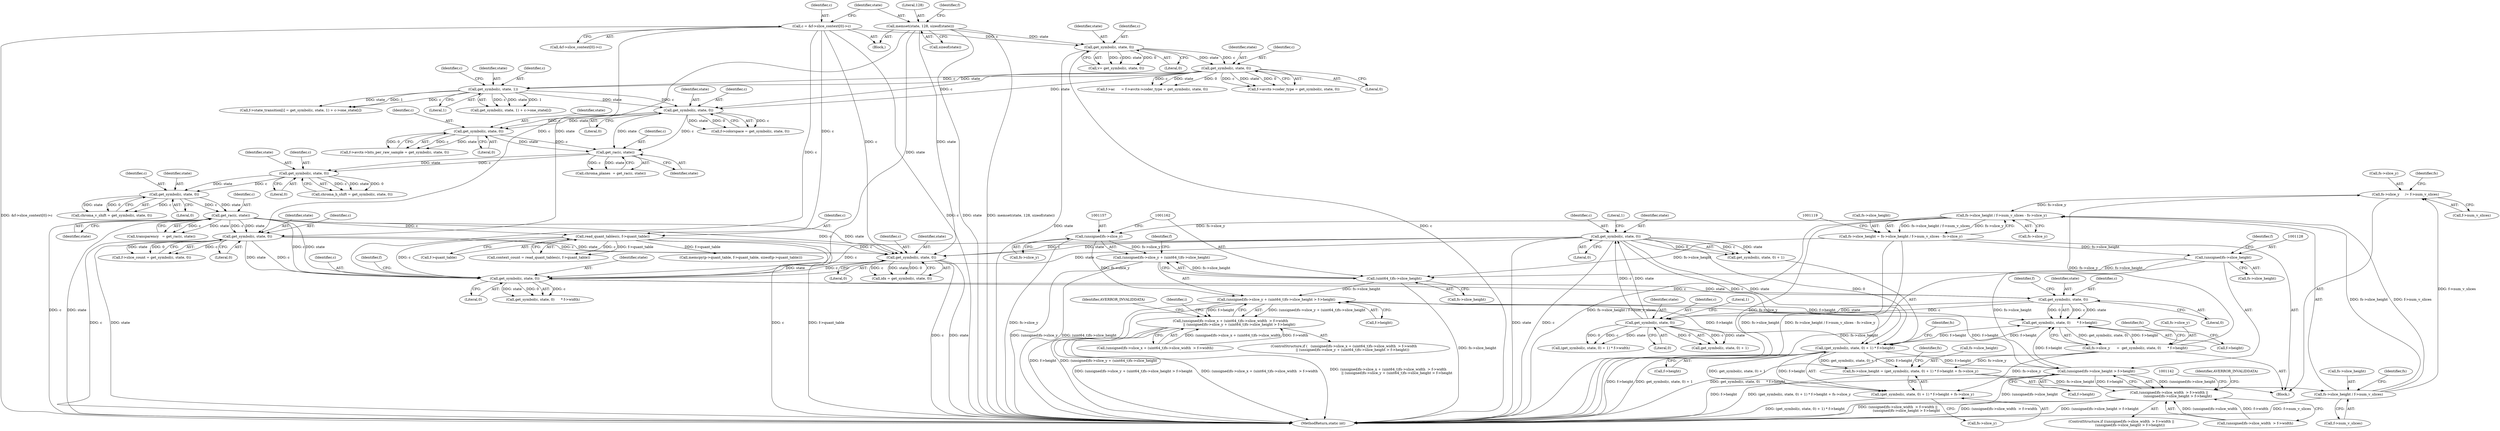digraph "1_FFmpeg_b05cd1ea7e45a836f7f6071a716c38bb30326e0f@pointer" {
"1001078" [label="(Call,fs->slice_y     /= f->num_v_slices)"];
"1001105" [label="(Call,fs->slice_height / f->num_v_slices)"];
"1001053" [label="(Call,fs->slice_height = (get_symbol(c, state, 0) + 1) * f->height + fs->slice_y)"];
"1001058" [label="(Call,(get_symbol(c, state, 0) + 1) * f->height)"];
"1001060" [label="(Call,get_symbol(c, state, 0))"];
"1001042" [label="(Call,get_symbol(c, state, 0))"];
"1001028" [label="(Call,get_symbol(c, state, 0))"];
"1001016" [label="(Call,get_symbol(c, state, 0))"];
"1000254" [label="(Call,get_rac(c, state))"];
"1000248" [label="(Call,get_symbol(c, state, 0))"];
"1000242" [label="(Call,get_symbol(c, state, 0))"];
"1000237" [label="(Call,get_rac(c, state))"];
"1000215" [label="(Call,get_symbol(c, state, 0))"];
"1000202" [label="(Call,get_symbol(c, state, 1))"];
"1000175" [label="(Call,get_symbol(c, state, 0))"];
"1000142" [label="(Call,get_symbol(c, state, 0))"];
"1000113" [label="(Call,c = &f->slice_context[0]->c)"];
"1000123" [label="(Call,memset(state, 128, sizeof(state)))"];
"1000231" [label="(Call,get_symbol(c, state, 0))"];
"1001201" [label="(Call,get_symbol(c, state, 0))"];
"1000838" [label="(Call,read_quant_tables(c, f->quant_table))"];
"1000868" [label="(Call,get_symbol(c, state, 0))"];
"1001027" [label="(Call,get_symbol(c, state, 0)      * f->height)"];
"1001154" [label="(Call,(unsigned)fs->slice_y + (uint64_t)fs->slice_height > f->height)"];
"1001156" [label="(Call,(unsigned)fs->slice_y)"];
"1001104" [label="(Call,fs->slice_height / f->num_v_slices - fs->slice_y)"];
"1001078" [label="(Call,fs->slice_y     /= f->num_v_slices)"];
"1001023" [label="(Call,fs->slice_y      =  get_symbol(c, state, 0)      * f->height)"];
"1001161" [label="(Call,(uint64_t)fs->slice_height)"];
"1001127" [label="(Call,(unsigned)fs->slice_height)"];
"1001100" [label="(Call,fs->slice_height = fs->slice_height / f->num_v_slices - fs->slice_y)"];
"1001126" [label="(Call,(unsigned)fs->slice_height > f->height)"];
"1001057" [label="(Call,(get_symbol(c, state, 0) + 1) * f->height + fs->slice_y)"];
"1001138" [label="(Call,(unsigned)fs->slice_x + (uint64_t)fs->slice_width  > f->width\n                || (unsigned)fs->slice_y + (uint64_t)fs->slice_height > f->height)"];
"1001116" [label="(Call,(unsigned)fs->slice_width  > f->width ||\n                (unsigned)fs->slice_height > f->height)"];
"1001155" [label="(Call,(unsigned)fs->slice_y + (uint64_t)fs->slice_height)"];
"1001105" [label="(Call,fs->slice_height / f->num_v_slices)"];
"1000204" [label="(Identifier,state)"];
"1001100" [label="(Call,fs->slice_height = fs->slice_height / f->num_v_slices - fs->slice_y)"];
"1000124" [label="(Identifier,state)"];
"1000177" [label="(Identifier,state)"];
"1000870" [label="(Identifier,state)"];
"1001109" [label="(Call,f->num_v_slices)"];
"1001058" [label="(Call,(get_symbol(c, state, 0) + 1) * f->height)"];
"1001017" [label="(Identifier,c)"];
"1001116" [label="(Call,(unsigned)fs->slice_width  > f->width ||\n                (unsigned)fs->slice_height > f->height)"];
"1001155" [label="(Call,(unsigned)fs->slice_y + (uint64_t)fs->slice_height)"];
"1001053" [label="(Call,fs->slice_height = (get_symbol(c, state, 0) + 1) * f->height + fs->slice_y)"];
"1000252" [label="(Call,transparency   = get_rac(c, state))"];
"1001031" [label="(Literal,0)"];
"1001101" [label="(Call,fs->slice_height)"];
"1001202" [label="(Identifier,c)"];
"1000203" [label="(Identifier,c)"];
"1001027" [label="(Call,get_symbol(c, state, 0)      * f->height)"];
"1001129" [label="(Call,fs->slice_height)"];
"1000250" [label="(Identifier,state)"];
"1001057" [label="(Call,(get_symbol(c, state, 0) + 1) * f->height + fs->slice_y)"];
"1001069" [label="(Identifier,fs)"];
"1001079" [label="(Call,fs->slice_y)"];
"1001082" [label="(Call,f->num_v_slices)"];
"1000201" [label="(Call,get_symbol(c, state, 1) + c->one_state[i])"];
"1000233" [label="(Identifier,state)"];
"1001104" [label="(Call,fs->slice_height / f->num_v_slices - fs->slice_y)"];
"1001112" [label="(Call,fs->slice_y)"];
"1000175" [label="(Call,get_symbol(c, state, 0))"];
"1001073" [label="(Identifier,fs)"];
"1001203" [label="(Identifier,state)"];
"1000225" [label="(Call,f->avctx->bits_per_raw_sample = get_symbol(c, state, 0))"];
"1000836" [label="(Call,context_count = read_quant_tables(c, f->quant_table))"];
"1000869" [label="(Identifier,c)"];
"1001029" [label="(Identifier,c)"];
"1000246" [label="(Call,chroma_v_shift = get_symbol(c, state, 0))"];
"1000131" [label="(Identifier,f)"];
"1001023" [label="(Call,fs->slice_y      =  get_symbol(c, state, 0)      * f->height)"];
"1001010" [label="(Block,)"];
"1000165" [label="(Call,f->ac      = f->avctx->coder_type = get_symbol(c, state, 0))"];
"1001019" [label="(Literal,0)"];
"1001015" [label="(Call,get_symbol(c, state, 0)      * f->width)"];
"1001201" [label="(Call,get_symbol(c, state, 0))"];
"1000123" [label="(Call,memset(state, 128, sizeof(state)))"];
"1001106" [label="(Call,fs->slice_height)"];
"1000115" [label="(Call,&f->slice_context[0]->c)"];
"1001021" [label="(Identifier,f)"];
"1001249" [label="(Call,memcpy(p->quant_table, f->quant_table, sizeof(p->quant_table)))"];
"1000140" [label="(Call,v= get_symbol(c, state, 0))"];
"1001060" [label="(Call,get_symbol(c, state, 0))"];
"1001062" [label="(Identifier,state)"];
"1000217" [label="(Identifier,state)"];
"1000144" [label="(Identifier,state)"];
"1001204" [label="(Literal,0)"];
"1000235" [label="(Call,chroma_planes  = get_rac(c, state))"];
"1000245" [label="(Literal,0)"];
"1000242" [label="(Call,get_symbol(c, state, 0))"];
"1001158" [label="(Call,fs->slice_y)"];
"1001033" [label="(Identifier,f)"];
"1001113" [label="(Identifier,fs)"];
"1001170" [label="(Identifier,AVERROR_INVALIDDATA)"];
"1000232" [label="(Identifier,c)"];
"1001137" [label="(ControlStructure,if (   (unsigned)fs->slice_x + (uint64_t)fs->slice_width  > f->width\n                || (unsigned)fs->slice_y + (uint64_t)fs->slice_height > f->height))"];
"1001054" [label="(Call,fs->slice_height)"];
"1001037" [label="(Identifier,fs)"];
"1000216" [label="(Identifier,c)"];
"1001138" [label="(Call,(unsigned)fs->slice_x + (uint64_t)fs->slice_width  > f->width\n                || (unsigned)fs->slice_y + (uint64_t)fs->slice_height > f->height)"];
"1000104" [label="(Block,)"];
"1000169" [label="(Call,f->avctx->coder_type = get_symbol(c, state, 0))"];
"1000143" [label="(Identifier,c)"];
"1001046" [label="(Literal,1)"];
"1001063" [label="(Literal,0)"];
"1001132" [label="(Call,f->height)"];
"1000254" [label="(Call,get_rac(c, state))"];
"1000114" [label="(Identifier,c)"];
"1001166" [label="(Call,f->height)"];
"1000864" [label="(Call,f->slice_count = get_symbol(c, state, 0))"];
"1000195" [label="(Call,f->state_transition[i] = get_symbol(c, state, 1) + c->one_state[i])"];
"1001061" [label="(Identifier,c)"];
"1000142" [label="(Call,get_symbol(c, state, 0))"];
"1001199" [label="(Call,idx = get_symbol(c, state, 0))"];
"1000211" [label="(Call,f->colorspace = get_symbol(c, state, 0))"];
"1000240" [label="(Call,chroma_h_shift = get_symbol(c, state, 0))"];
"1000234" [label="(Literal,0)"];
"1000126" [label="(Call,sizeof(state))"];
"1001295" [label="(MethodReturn,static int)"];
"1001154" [label="(Call,(unsigned)fs->slice_y + (uint64_t)fs->slice_height > f->height)"];
"1000248" [label="(Call,get_symbol(c, state, 0))"];
"1000244" [label="(Identifier,state)"];
"1000176" [label="(Identifier,c)"];
"1001167" [label="(Identifier,f)"];
"1001163" [label="(Call,fs->slice_height)"];
"1001024" [label="(Call,fs->slice_y)"];
"1001045" [label="(Literal,0)"];
"1000238" [label="(Identifier,c)"];
"1001139" [label="(Call,(unsigned)fs->slice_x + (uint64_t)fs->slice_width  > f->width)"];
"1001115" [label="(ControlStructure,if ((unsigned)fs->slice_width  > f->width ||\n                (unsigned)fs->slice_height > f->height))"];
"1001078" [label="(Call,fs->slice_y     /= f->num_v_slices)"];
"1001041" [label="(Call,get_symbol(c, state, 0) + 1)"];
"1000255" [label="(Identifier,c)"];
"1001156" [label="(Call,(unsigned)fs->slice_y)"];
"1001044" [label="(Identifier,state)"];
"1001087" [label="(Identifier,fs)"];
"1000239" [label="(Identifier,state)"];
"1001127" [label="(Call,(unsigned)fs->slice_height)"];
"1001064" [label="(Literal,1)"];
"1001042" [label="(Call,get_symbol(c, state, 0))"];
"1000218" [label="(Literal,0)"];
"1001117" [label="(Call,(unsigned)fs->slice_width  > f->width)"];
"1000840" [label="(Call,f->quant_table)"];
"1000125" [label="(Literal,128)"];
"1001126" [label="(Call,(unsigned)fs->slice_height > f->height)"];
"1001028" [label="(Call,get_symbol(c, state, 0))"];
"1001068" [label="(Call,fs->slice_y)"];
"1000251" [label="(Literal,0)"];
"1001043" [label="(Identifier,c)"];
"1000256" [label="(Identifier,state)"];
"1001040" [label="(Call,(get_symbol(c, state, 0) + 1) * f->width)"];
"1000868" [label="(Call,get_symbol(c, state, 0))"];
"1000145" [label="(Literal,0)"];
"1000839" [label="(Identifier,c)"];
"1000871" [label="(Literal,0)"];
"1001065" [label="(Call,f->height)"];
"1000178" [label="(Literal,0)"];
"1001059" [label="(Call,get_symbol(c, state, 0) + 1)"];
"1001018" [label="(Identifier,state)"];
"1000205" [label="(Literal,1)"];
"1000249" [label="(Identifier,c)"];
"1001173" [label="(Identifier,i)"];
"1001161" [label="(Call,(uint64_t)fs->slice_height)"];
"1000231" [label="(Call,get_symbol(c, state, 0))"];
"1000215" [label="(Call,get_symbol(c, state, 0))"];
"1000237" [label="(Call,get_rac(c, state))"];
"1000113" [label="(Call,c = &f->slice_context[0]->c)"];
"1000243" [label="(Identifier,c)"];
"1001136" [label="(Identifier,AVERROR_INVALIDDATA)"];
"1001030" [label="(Identifier,state)"];
"1000208" [label="(Identifier,c)"];
"1000838" [label="(Call,read_quant_tables(c, f->quant_table))"];
"1000202" [label="(Call,get_symbol(c, state, 1))"];
"1001032" [label="(Call,f->height)"];
"1001133" [label="(Identifier,f)"];
"1001016" [label="(Call,get_symbol(c, state, 0))"];
"1001078" -> "1001010"  [label="AST: "];
"1001078" -> "1001082"  [label="CFG: "];
"1001079" -> "1001078"  [label="AST: "];
"1001082" -> "1001078"  [label="AST: "];
"1001087" -> "1001078"  [label="CFG: "];
"1001105" -> "1001078"  [label="DDG: f->num_v_slices"];
"1001023" -> "1001078"  [label="DDG: fs->slice_y"];
"1001078" -> "1001104"  [label="DDG: fs->slice_y"];
"1001105" -> "1001104"  [label="AST: "];
"1001105" -> "1001109"  [label="CFG: "];
"1001106" -> "1001105"  [label="AST: "];
"1001109" -> "1001105"  [label="AST: "];
"1001113" -> "1001105"  [label="CFG: "];
"1001105" -> "1001295"  [label="DDG: f->num_v_slices"];
"1001105" -> "1001104"  [label="DDG: fs->slice_height"];
"1001105" -> "1001104"  [label="DDG: f->num_v_slices"];
"1001053" -> "1001105"  [label="DDG: fs->slice_height"];
"1001053" -> "1001010"  [label="AST: "];
"1001053" -> "1001057"  [label="CFG: "];
"1001054" -> "1001053"  [label="AST: "];
"1001057" -> "1001053"  [label="AST: "];
"1001073" -> "1001053"  [label="CFG: "];
"1001053" -> "1001295"  [label="DDG: (get_symbol(c, state, 0) + 1) * f->height + fs->slice_y"];
"1001058" -> "1001053"  [label="DDG: get_symbol(c, state, 0) + 1"];
"1001058" -> "1001053"  [label="DDG: f->height"];
"1001023" -> "1001053"  [label="DDG: fs->slice_y"];
"1001058" -> "1001057"  [label="AST: "];
"1001058" -> "1001065"  [label="CFG: "];
"1001059" -> "1001058"  [label="AST: "];
"1001065" -> "1001058"  [label="AST: "];
"1001069" -> "1001058"  [label="CFG: "];
"1001058" -> "1001295"  [label="DDG: f->height"];
"1001058" -> "1001295"  [label="DDG: get_symbol(c, state, 0) + 1"];
"1001058" -> "1001027"  [label="DDG: f->height"];
"1001058" -> "1001057"  [label="DDG: get_symbol(c, state, 0) + 1"];
"1001058" -> "1001057"  [label="DDG: f->height"];
"1001060" -> "1001058"  [label="DDG: c"];
"1001060" -> "1001058"  [label="DDG: state"];
"1001060" -> "1001058"  [label="DDG: 0"];
"1001027" -> "1001058"  [label="DDG: f->height"];
"1001058" -> "1001126"  [label="DDG: f->height"];
"1001058" -> "1001154"  [label="DDG: f->height"];
"1001060" -> "1001059"  [label="AST: "];
"1001060" -> "1001063"  [label="CFG: "];
"1001061" -> "1001060"  [label="AST: "];
"1001062" -> "1001060"  [label="AST: "];
"1001063" -> "1001060"  [label="AST: "];
"1001064" -> "1001060"  [label="CFG: "];
"1001060" -> "1001295"  [label="DDG: state"];
"1001060" -> "1001295"  [label="DDG: c"];
"1001060" -> "1001016"  [label="DDG: c"];
"1001060" -> "1001016"  [label="DDG: state"];
"1001060" -> "1001059"  [label="DDG: c"];
"1001060" -> "1001059"  [label="DDG: state"];
"1001060" -> "1001059"  [label="DDG: 0"];
"1001042" -> "1001060"  [label="DDG: c"];
"1001042" -> "1001060"  [label="DDG: state"];
"1001060" -> "1001201"  [label="DDG: c"];
"1001060" -> "1001201"  [label="DDG: state"];
"1001042" -> "1001041"  [label="AST: "];
"1001042" -> "1001045"  [label="CFG: "];
"1001043" -> "1001042"  [label="AST: "];
"1001044" -> "1001042"  [label="AST: "];
"1001045" -> "1001042"  [label="AST: "];
"1001046" -> "1001042"  [label="CFG: "];
"1001042" -> "1001040"  [label="DDG: c"];
"1001042" -> "1001040"  [label="DDG: state"];
"1001042" -> "1001040"  [label="DDG: 0"];
"1001042" -> "1001041"  [label="DDG: c"];
"1001042" -> "1001041"  [label="DDG: state"];
"1001042" -> "1001041"  [label="DDG: 0"];
"1001028" -> "1001042"  [label="DDG: c"];
"1001028" -> "1001042"  [label="DDG: state"];
"1001028" -> "1001027"  [label="AST: "];
"1001028" -> "1001031"  [label="CFG: "];
"1001029" -> "1001028"  [label="AST: "];
"1001030" -> "1001028"  [label="AST: "];
"1001031" -> "1001028"  [label="AST: "];
"1001033" -> "1001028"  [label="CFG: "];
"1001028" -> "1001027"  [label="DDG: c"];
"1001028" -> "1001027"  [label="DDG: state"];
"1001028" -> "1001027"  [label="DDG: 0"];
"1001016" -> "1001028"  [label="DDG: c"];
"1001016" -> "1001028"  [label="DDG: state"];
"1001016" -> "1001015"  [label="AST: "];
"1001016" -> "1001019"  [label="CFG: "];
"1001017" -> "1001016"  [label="AST: "];
"1001018" -> "1001016"  [label="AST: "];
"1001019" -> "1001016"  [label="AST: "];
"1001021" -> "1001016"  [label="CFG: "];
"1001016" -> "1001015"  [label="DDG: c"];
"1001016" -> "1001015"  [label="DDG: state"];
"1001016" -> "1001015"  [label="DDG: 0"];
"1000254" -> "1001016"  [label="DDG: c"];
"1000254" -> "1001016"  [label="DDG: state"];
"1000113" -> "1001016"  [label="DDG: c"];
"1001201" -> "1001016"  [label="DDG: c"];
"1001201" -> "1001016"  [label="DDG: state"];
"1000838" -> "1001016"  [label="DDG: c"];
"1000868" -> "1001016"  [label="DDG: c"];
"1000868" -> "1001016"  [label="DDG: state"];
"1000123" -> "1001016"  [label="DDG: state"];
"1000254" -> "1000252"  [label="AST: "];
"1000254" -> "1000256"  [label="CFG: "];
"1000255" -> "1000254"  [label="AST: "];
"1000256" -> "1000254"  [label="AST: "];
"1000252" -> "1000254"  [label="CFG: "];
"1000254" -> "1001295"  [label="DDG: c"];
"1000254" -> "1001295"  [label="DDG: state"];
"1000254" -> "1000252"  [label="DDG: c"];
"1000254" -> "1000252"  [label="DDG: state"];
"1000248" -> "1000254"  [label="DDG: c"];
"1000248" -> "1000254"  [label="DDG: state"];
"1000254" -> "1000838"  [label="DDG: c"];
"1000254" -> "1000868"  [label="DDG: c"];
"1000254" -> "1000868"  [label="DDG: state"];
"1000254" -> "1001201"  [label="DDG: c"];
"1000254" -> "1001201"  [label="DDG: state"];
"1000248" -> "1000246"  [label="AST: "];
"1000248" -> "1000251"  [label="CFG: "];
"1000249" -> "1000248"  [label="AST: "];
"1000250" -> "1000248"  [label="AST: "];
"1000251" -> "1000248"  [label="AST: "];
"1000246" -> "1000248"  [label="CFG: "];
"1000248" -> "1000246"  [label="DDG: c"];
"1000248" -> "1000246"  [label="DDG: state"];
"1000248" -> "1000246"  [label="DDG: 0"];
"1000242" -> "1000248"  [label="DDG: c"];
"1000242" -> "1000248"  [label="DDG: state"];
"1000242" -> "1000240"  [label="AST: "];
"1000242" -> "1000245"  [label="CFG: "];
"1000243" -> "1000242"  [label="AST: "];
"1000244" -> "1000242"  [label="AST: "];
"1000245" -> "1000242"  [label="AST: "];
"1000240" -> "1000242"  [label="CFG: "];
"1000242" -> "1000240"  [label="DDG: c"];
"1000242" -> "1000240"  [label="DDG: state"];
"1000242" -> "1000240"  [label="DDG: 0"];
"1000237" -> "1000242"  [label="DDG: c"];
"1000237" -> "1000242"  [label="DDG: state"];
"1000237" -> "1000235"  [label="AST: "];
"1000237" -> "1000239"  [label="CFG: "];
"1000238" -> "1000237"  [label="AST: "];
"1000239" -> "1000237"  [label="AST: "];
"1000235" -> "1000237"  [label="CFG: "];
"1000237" -> "1000235"  [label="DDG: c"];
"1000237" -> "1000235"  [label="DDG: state"];
"1000215" -> "1000237"  [label="DDG: c"];
"1000215" -> "1000237"  [label="DDG: state"];
"1000231" -> "1000237"  [label="DDG: c"];
"1000231" -> "1000237"  [label="DDG: state"];
"1000215" -> "1000211"  [label="AST: "];
"1000215" -> "1000218"  [label="CFG: "];
"1000216" -> "1000215"  [label="AST: "];
"1000217" -> "1000215"  [label="AST: "];
"1000218" -> "1000215"  [label="AST: "];
"1000211" -> "1000215"  [label="CFG: "];
"1000215" -> "1000211"  [label="DDG: c"];
"1000215" -> "1000211"  [label="DDG: state"];
"1000215" -> "1000211"  [label="DDG: 0"];
"1000202" -> "1000215"  [label="DDG: c"];
"1000202" -> "1000215"  [label="DDG: state"];
"1000175" -> "1000215"  [label="DDG: c"];
"1000175" -> "1000215"  [label="DDG: state"];
"1000215" -> "1000231"  [label="DDG: c"];
"1000215" -> "1000231"  [label="DDG: state"];
"1000202" -> "1000201"  [label="AST: "];
"1000202" -> "1000205"  [label="CFG: "];
"1000203" -> "1000202"  [label="AST: "];
"1000204" -> "1000202"  [label="AST: "];
"1000205" -> "1000202"  [label="AST: "];
"1000208" -> "1000202"  [label="CFG: "];
"1000202" -> "1000195"  [label="DDG: c"];
"1000202" -> "1000195"  [label="DDG: state"];
"1000202" -> "1000195"  [label="DDG: 1"];
"1000202" -> "1000201"  [label="DDG: c"];
"1000202" -> "1000201"  [label="DDG: state"];
"1000202" -> "1000201"  [label="DDG: 1"];
"1000175" -> "1000202"  [label="DDG: c"];
"1000175" -> "1000202"  [label="DDG: state"];
"1000175" -> "1000169"  [label="AST: "];
"1000175" -> "1000178"  [label="CFG: "];
"1000176" -> "1000175"  [label="AST: "];
"1000177" -> "1000175"  [label="AST: "];
"1000178" -> "1000175"  [label="AST: "];
"1000169" -> "1000175"  [label="CFG: "];
"1000175" -> "1000165"  [label="DDG: c"];
"1000175" -> "1000165"  [label="DDG: state"];
"1000175" -> "1000165"  [label="DDG: 0"];
"1000175" -> "1000169"  [label="DDG: c"];
"1000175" -> "1000169"  [label="DDG: state"];
"1000175" -> "1000169"  [label="DDG: 0"];
"1000142" -> "1000175"  [label="DDG: c"];
"1000142" -> "1000175"  [label="DDG: state"];
"1000142" -> "1000140"  [label="AST: "];
"1000142" -> "1000145"  [label="CFG: "];
"1000143" -> "1000142"  [label="AST: "];
"1000144" -> "1000142"  [label="AST: "];
"1000145" -> "1000142"  [label="AST: "];
"1000140" -> "1000142"  [label="CFG: "];
"1000142" -> "1001295"  [label="DDG: state"];
"1000142" -> "1001295"  [label="DDG: c"];
"1000142" -> "1000140"  [label="DDG: c"];
"1000142" -> "1000140"  [label="DDG: state"];
"1000142" -> "1000140"  [label="DDG: 0"];
"1000113" -> "1000142"  [label="DDG: c"];
"1000123" -> "1000142"  [label="DDG: state"];
"1000113" -> "1000104"  [label="AST: "];
"1000113" -> "1000115"  [label="CFG: "];
"1000114" -> "1000113"  [label="AST: "];
"1000115" -> "1000113"  [label="AST: "];
"1000124" -> "1000113"  [label="CFG: "];
"1000113" -> "1001295"  [label="DDG: c"];
"1000113" -> "1001295"  [label="DDG: &f->slice_context[0]->c"];
"1000113" -> "1000838"  [label="DDG: c"];
"1000113" -> "1000868"  [label="DDG: c"];
"1000113" -> "1001201"  [label="DDG: c"];
"1000123" -> "1000104"  [label="AST: "];
"1000123" -> "1000126"  [label="CFG: "];
"1000124" -> "1000123"  [label="AST: "];
"1000125" -> "1000123"  [label="AST: "];
"1000126" -> "1000123"  [label="AST: "];
"1000131" -> "1000123"  [label="CFG: "];
"1000123" -> "1001295"  [label="DDG: memset(state, 128, sizeof(state))"];
"1000123" -> "1001295"  [label="DDG: state"];
"1000123" -> "1000868"  [label="DDG: state"];
"1000123" -> "1001201"  [label="DDG: state"];
"1000231" -> "1000225"  [label="AST: "];
"1000231" -> "1000234"  [label="CFG: "];
"1000232" -> "1000231"  [label="AST: "];
"1000233" -> "1000231"  [label="AST: "];
"1000234" -> "1000231"  [label="AST: "];
"1000225" -> "1000231"  [label="CFG: "];
"1000231" -> "1000225"  [label="DDG: c"];
"1000231" -> "1000225"  [label="DDG: state"];
"1000231" -> "1000225"  [label="DDG: 0"];
"1001201" -> "1001199"  [label="AST: "];
"1001201" -> "1001204"  [label="CFG: "];
"1001202" -> "1001201"  [label="AST: "];
"1001203" -> "1001201"  [label="AST: "];
"1001204" -> "1001201"  [label="AST: "];
"1001199" -> "1001201"  [label="CFG: "];
"1001201" -> "1001295"  [label="DDG: c"];
"1001201" -> "1001295"  [label="DDG: state"];
"1001201" -> "1001199"  [label="DDG: c"];
"1001201" -> "1001199"  [label="DDG: state"];
"1001201" -> "1001199"  [label="DDG: 0"];
"1000838" -> "1001201"  [label="DDG: c"];
"1000868" -> "1001201"  [label="DDG: c"];
"1000868" -> "1001201"  [label="DDG: state"];
"1000838" -> "1000836"  [label="AST: "];
"1000838" -> "1000840"  [label="CFG: "];
"1000839" -> "1000838"  [label="AST: "];
"1000840" -> "1000838"  [label="AST: "];
"1000836" -> "1000838"  [label="CFG: "];
"1000838" -> "1001295"  [label="DDG: c"];
"1000838" -> "1001295"  [label="DDG: f->quant_table"];
"1000838" -> "1000836"  [label="DDG: c"];
"1000838" -> "1000836"  [label="DDG: f->quant_table"];
"1000838" -> "1001249"  [label="DDG: f->quant_table"];
"1000868" -> "1000864"  [label="AST: "];
"1000868" -> "1000871"  [label="CFG: "];
"1000869" -> "1000868"  [label="AST: "];
"1000870" -> "1000868"  [label="AST: "];
"1000871" -> "1000868"  [label="AST: "];
"1000864" -> "1000868"  [label="CFG: "];
"1000868" -> "1001295"  [label="DDG: state"];
"1000868" -> "1001295"  [label="DDG: c"];
"1000868" -> "1000864"  [label="DDG: c"];
"1000868" -> "1000864"  [label="DDG: state"];
"1000868" -> "1000864"  [label="DDG: 0"];
"1001027" -> "1001023"  [label="AST: "];
"1001027" -> "1001032"  [label="CFG: "];
"1001032" -> "1001027"  [label="AST: "];
"1001023" -> "1001027"  [label="CFG: "];
"1001027" -> "1001023"  [label="DDG: get_symbol(c, state, 0)"];
"1001027" -> "1001023"  [label="DDG: f->height"];
"1001154" -> "1001027"  [label="DDG: f->height"];
"1001126" -> "1001027"  [label="DDG: f->height"];
"1001154" -> "1001138"  [label="AST: "];
"1001154" -> "1001166"  [label="CFG: "];
"1001155" -> "1001154"  [label="AST: "];
"1001166" -> "1001154"  [label="AST: "];
"1001138" -> "1001154"  [label="CFG: "];
"1001154" -> "1001295"  [label="DDG: (unsigned)fs->slice_y + (uint64_t)fs->slice_height"];
"1001154" -> "1001295"  [label="DDG: f->height"];
"1001154" -> "1001138"  [label="DDG: (unsigned)fs->slice_y + (uint64_t)fs->slice_height"];
"1001154" -> "1001138"  [label="DDG: f->height"];
"1001156" -> "1001154"  [label="DDG: fs->slice_y"];
"1001161" -> "1001154"  [label="DDG: fs->slice_height"];
"1001126" -> "1001154"  [label="DDG: f->height"];
"1001156" -> "1001155"  [label="AST: "];
"1001156" -> "1001158"  [label="CFG: "];
"1001157" -> "1001156"  [label="AST: "];
"1001158" -> "1001156"  [label="AST: "];
"1001162" -> "1001156"  [label="CFG: "];
"1001156" -> "1001295"  [label="DDG: fs->slice_y"];
"1001156" -> "1001155"  [label="DDG: fs->slice_y"];
"1001104" -> "1001156"  [label="DDG: fs->slice_y"];
"1001104" -> "1001100"  [label="AST: "];
"1001104" -> "1001112"  [label="CFG: "];
"1001112" -> "1001104"  [label="AST: "];
"1001100" -> "1001104"  [label="CFG: "];
"1001104" -> "1001295"  [label="DDG: fs->slice_height / f->num_v_slices"];
"1001104" -> "1001295"  [label="DDG: fs->slice_y"];
"1001104" -> "1001100"  [label="DDG: fs->slice_height / f->num_v_slices"];
"1001104" -> "1001100"  [label="DDG: fs->slice_y"];
"1001023" -> "1001010"  [label="AST: "];
"1001024" -> "1001023"  [label="AST: "];
"1001037" -> "1001023"  [label="CFG: "];
"1001023" -> "1001295"  [label="DDG: get_symbol(c, state, 0)      * f->height"];
"1001023" -> "1001057"  [label="DDG: fs->slice_y"];
"1001161" -> "1001155"  [label="AST: "];
"1001161" -> "1001163"  [label="CFG: "];
"1001162" -> "1001161"  [label="AST: "];
"1001163" -> "1001161"  [label="AST: "];
"1001155" -> "1001161"  [label="CFG: "];
"1001161" -> "1001295"  [label="DDG: fs->slice_height"];
"1001161" -> "1001155"  [label="DDG: fs->slice_height"];
"1001127" -> "1001161"  [label="DDG: fs->slice_height"];
"1001100" -> "1001161"  [label="DDG: fs->slice_height"];
"1001127" -> "1001126"  [label="AST: "];
"1001127" -> "1001129"  [label="CFG: "];
"1001128" -> "1001127"  [label="AST: "];
"1001129" -> "1001127"  [label="AST: "];
"1001133" -> "1001127"  [label="CFG: "];
"1001127" -> "1001295"  [label="DDG: fs->slice_height"];
"1001127" -> "1001126"  [label="DDG: fs->slice_height"];
"1001100" -> "1001127"  [label="DDG: fs->slice_height"];
"1001100" -> "1001010"  [label="AST: "];
"1001101" -> "1001100"  [label="AST: "];
"1001119" -> "1001100"  [label="CFG: "];
"1001100" -> "1001295"  [label="DDG: fs->slice_height / f->num_v_slices - fs->slice_y"];
"1001100" -> "1001295"  [label="DDG: fs->slice_height"];
"1001126" -> "1001116"  [label="AST: "];
"1001126" -> "1001132"  [label="CFG: "];
"1001132" -> "1001126"  [label="AST: "];
"1001116" -> "1001126"  [label="CFG: "];
"1001126" -> "1001295"  [label="DDG: (unsigned)fs->slice_height"];
"1001126" -> "1001295"  [label="DDG: f->height"];
"1001126" -> "1001116"  [label="DDG: (unsigned)fs->slice_height"];
"1001126" -> "1001116"  [label="DDG: f->height"];
"1001057" -> "1001068"  [label="CFG: "];
"1001068" -> "1001057"  [label="AST: "];
"1001057" -> "1001295"  [label="DDG: (get_symbol(c, state, 0) + 1) * f->height"];
"1001138" -> "1001137"  [label="AST: "];
"1001138" -> "1001139"  [label="CFG: "];
"1001139" -> "1001138"  [label="AST: "];
"1001170" -> "1001138"  [label="CFG: "];
"1001173" -> "1001138"  [label="CFG: "];
"1001138" -> "1001295"  [label="DDG: (unsigned)fs->slice_y + (uint64_t)fs->slice_height > f->height"];
"1001138" -> "1001295"  [label="DDG: (unsigned)fs->slice_x + (uint64_t)fs->slice_width  > f->width"];
"1001138" -> "1001295"  [label="DDG: (unsigned)fs->slice_x + (uint64_t)fs->slice_width  > f->width\n                || (unsigned)fs->slice_y + (uint64_t)fs->slice_height > f->height"];
"1001139" -> "1001138"  [label="DDG: (unsigned)fs->slice_x + (uint64_t)fs->slice_width"];
"1001139" -> "1001138"  [label="DDG: f->width"];
"1001116" -> "1001115"  [label="AST: "];
"1001116" -> "1001117"  [label="CFG: "];
"1001117" -> "1001116"  [label="AST: "];
"1001136" -> "1001116"  [label="CFG: "];
"1001142" -> "1001116"  [label="CFG: "];
"1001116" -> "1001295"  [label="DDG: (unsigned)fs->slice_width  > f->width ||\n                (unsigned)fs->slice_height > f->height"];
"1001116" -> "1001295"  [label="DDG: (unsigned)fs->slice_height > f->height"];
"1001116" -> "1001295"  [label="DDG: (unsigned)fs->slice_width  > f->width"];
"1001117" -> "1001116"  [label="DDG: (unsigned)fs->slice_width"];
"1001117" -> "1001116"  [label="DDG: f->width"];
"1001167" -> "1001155"  [label="CFG: "];
"1001155" -> "1001295"  [label="DDG: (unsigned)fs->slice_y"];
"1001155" -> "1001295"  [label="DDG: (uint64_t)fs->slice_height"];
}

